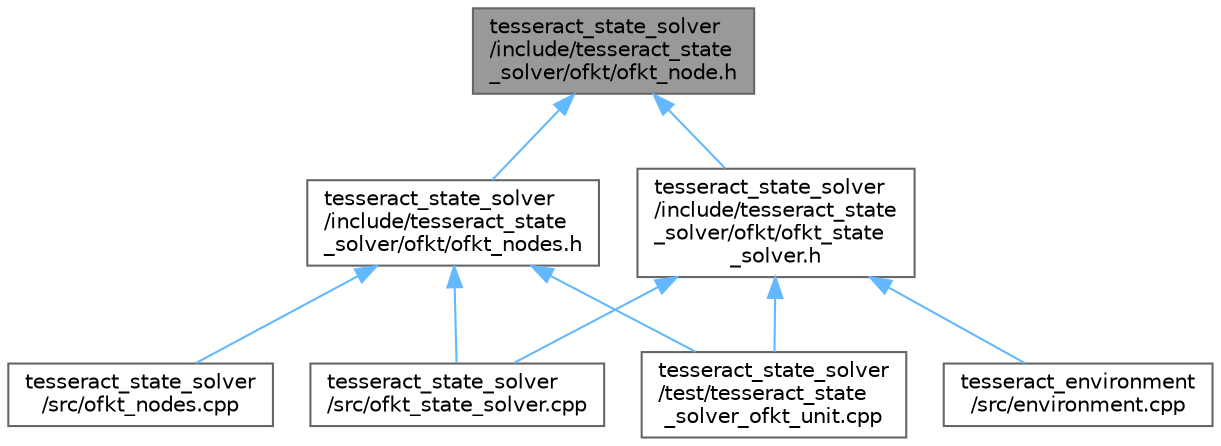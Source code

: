 digraph "tesseract_state_solver/include/tesseract_state_solver/ofkt/ofkt_node.h"
{
 // LATEX_PDF_SIZE
  bgcolor="transparent";
  edge [fontname=Helvetica,fontsize=10,labelfontname=Helvetica,labelfontsize=10];
  node [fontname=Helvetica,fontsize=10,shape=box,height=0.2,width=0.4];
  Node1 [label="tesseract_state_solver\l/include/tesseract_state\l_solver/ofkt/ofkt_node.h",height=0.2,width=0.4,color="gray40", fillcolor="grey60", style="filled", fontcolor="black",tooltip="A implementation of the Optimized Forward Kinematic Tree Node."];
  Node1 -> Node2 [dir="back",color="steelblue1",style="solid"];
  Node2 [label="tesseract_state_solver\l/include/tesseract_state\l_solver/ofkt/ofkt_nodes.h",height=0.2,width=0.4,color="grey40", fillcolor="white", style="filled",URL="$d6/dc5/ofkt__nodes_8h.html",tooltip="A implementation of the Optimized Forward Kinematic Tree Nodes."];
  Node2 -> Node3 [dir="back",color="steelblue1",style="solid"];
  Node3 [label="tesseract_state_solver\l/src/ofkt_nodes.cpp",height=0.2,width=0.4,color="grey40", fillcolor="white", style="filled",URL="$d3/d6c/ofkt__nodes_8cpp.html",tooltip="A implementation of the Optimized Forward Kinematic Tree Nodes."];
  Node2 -> Node4 [dir="back",color="steelblue1",style="solid"];
  Node4 [label="tesseract_state_solver\l/src/ofkt_state_solver.cpp",height=0.2,width=0.4,color="grey40", fillcolor="white", style="filled",URL="$d3/d9a/ofkt__state__solver_8cpp.html",tooltip="A implementation of the Optimized Forward Kinematic Tree as a state solver."];
  Node2 -> Node5 [dir="back",color="steelblue1",style="solid"];
  Node5 [label="tesseract_state_solver\l/test/tesseract_state\l_solver_ofkt_unit.cpp",height=0.2,width=0.4,color="grey40", fillcolor="white", style="filled",URL="$da/d23/tesseract__state__solver__ofkt__unit_8cpp.html",tooltip=" "];
  Node1 -> Node6 [dir="back",color="steelblue1",style="solid"];
  Node6 [label="tesseract_state_solver\l/include/tesseract_state\l_solver/ofkt/ofkt_state\l_solver.h",height=0.2,width=0.4,color="grey40", fillcolor="white", style="filled",URL="$d9/dfa/ofkt__state__solver_8h.html",tooltip="A implementation of the Optimized Forward Kinematic Tree as a state solver."];
  Node6 -> Node7 [dir="back",color="steelblue1",style="solid"];
  Node7 [label="tesseract_environment\l/src/environment.cpp",height=0.2,width=0.4,color="grey40", fillcolor="white", style="filled",URL="$dc/d82/environment_8cpp.html",tooltip="Tesseract environment interface implementation."];
  Node6 -> Node4 [dir="back",color="steelblue1",style="solid"];
  Node6 -> Node5 [dir="back",color="steelblue1",style="solid"];
}
